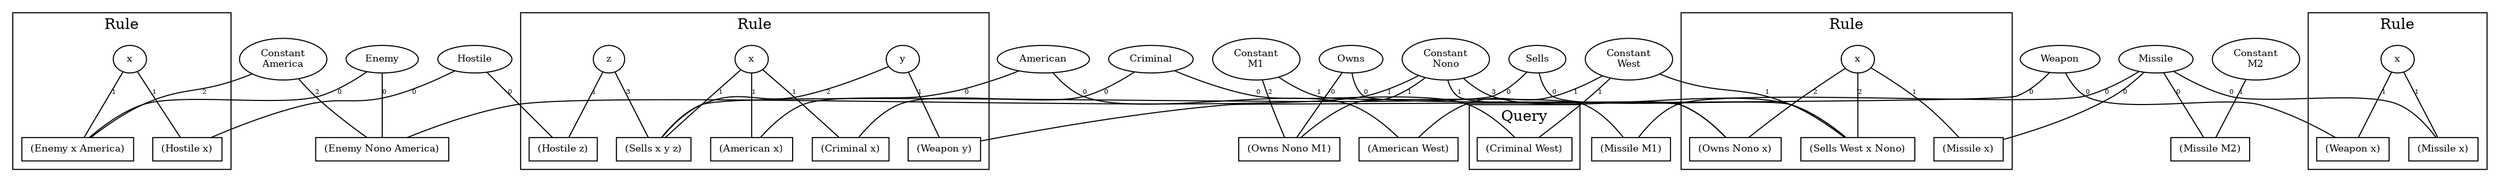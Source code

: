 graph G{
graph [ rankdir="TD", ranksep=0.05 ];
node [ fontsize=9, width=.3, height=.3 ];
edge [ arrowtail=dot, arrowsize=.5, fontsize=6 ];
0 [ label="Constant
M1" shape=ellipse ];
1 [ label="Constant
M2" shape=ellipse ];
2 [ label="Constant
Nono" shape=ellipse ];
3 [ label="Constant
America" shape=ellipse ];
4 [ label="Constant
West" shape=ellipse ];
5 [ label="American" shape=ellipse ];
6 [ label="Weapon" shape=ellipse ];
7 [ label="Sells" shape=ellipse ];
8 [ label="Hostile" shape=ellipse ];
9 [ label="Criminal" shape=ellipse ];
10 [ label="Missile" shape=ellipse ];
11 [ label="Owns" shape=ellipse ];
12 [ label="Enemy" shape=ellipse ];
13 [ label="(Owns Nono M1)" shape=box ];
11 -- 13 [ label=0 ];
2 -- 13 [ label=1 ];
0 -- 13 [ label=2 ];
14 [ label="(Missile M1)" shape=box ];
10 -- 14 [ label=0 ];
0 -- 14 [ label=1 ];
15 [ label="(Missile M2)" shape=box ];
10 -- 15 [ label=0 ];
1 -- 15 [ label=1 ];
16 [ label="(American West)" shape=box ];
5 -- 16 [ label=0 ];
4 -- 16 [ label=1 ];
17 [ label="(Enemy Nono America)" shape=box ];
12 -- 17 [ label=0 ];
2 -- 17 [ label=1 ];
3 -- 17 [ label=2 ];
subgraph cluster_18 { label="Query" 
19 [ label="(Criminal West)" shape=box ];
}
9 -- 19 [ label=0 ];
4 -- 19 [ label=1 ];
subgraph cluster_20 { label="Rule" 
21 [ label="x" shape=ellipse ];
22 [ label="y" shape=ellipse ];
23 [ label="z" shape=ellipse ];
24 [ label="(American x)" shape=box ];
25 [ label="(Weapon y)" shape=box ];
26 [ label="(Sells x y z)" shape=box ];
27 [ label="(Hostile z)" shape=box ];
28 [ label="(Criminal x)" shape=box ];
}
5 -- 24 [ label=0 ];
21 -- 24 [ label=1 ];
6 -- 25 [ label=0 ];
22 -- 25 [ label=1 ];
7 -- 26 [ label=0 ];
21 -- 26 [ label=1 ];
22 -- 26 [ label=2 ];
23 -- 26 [ label=3 ];
8 -- 27 [ label=0 ];
23 -- 27 [ label=1 ];
9 -- 28 [ label=0 ];
21 -- 28 [ label=1 ];
subgraph cluster_29 { label="Rule" 
30 [ label="x" shape=ellipse ];
31 [ label="(Missile x)" shape=box ];
32 [ label="(Owns Nono x)" shape=box ];
33 [ label="(Sells West x Nono)" shape=box ];
}
10 -- 31 [ label=0 ];
30 -- 31 [ label=1 ];
11 -- 32 [ label=0 ];
2 -- 32 [ label=1 ];
30 -- 32 [ label=2 ];
7 -- 33 [ label=0 ];
4 -- 33 [ label=1 ];
30 -- 33 [ label=2 ];
2 -- 33 [ label=3 ];
subgraph cluster_34 { label="Rule" 
35 [ label="x" shape=ellipse ];
36 [ label="(Missile x)" shape=box ];
37 [ label="(Weapon x)" shape=box ];
}
10 -- 36 [ label=0 ];
35 -- 36 [ label=1 ];
6 -- 37 [ label=0 ];
35 -- 37 [ label=1 ];
subgraph cluster_38 { label="Rule" 
39 [ label="x" shape=ellipse ];
40 [ label="(Enemy x America)" shape=box ];
41 [ label="(Hostile x)" shape=box ];
}
12 -- 40 [ label=0 ];
39 -- 40 [ label=1 ];
3 -- 40 [ label=2 ];
8 -- 41 [ label=0 ];
39 -- 41 [ label=1 ];
}
